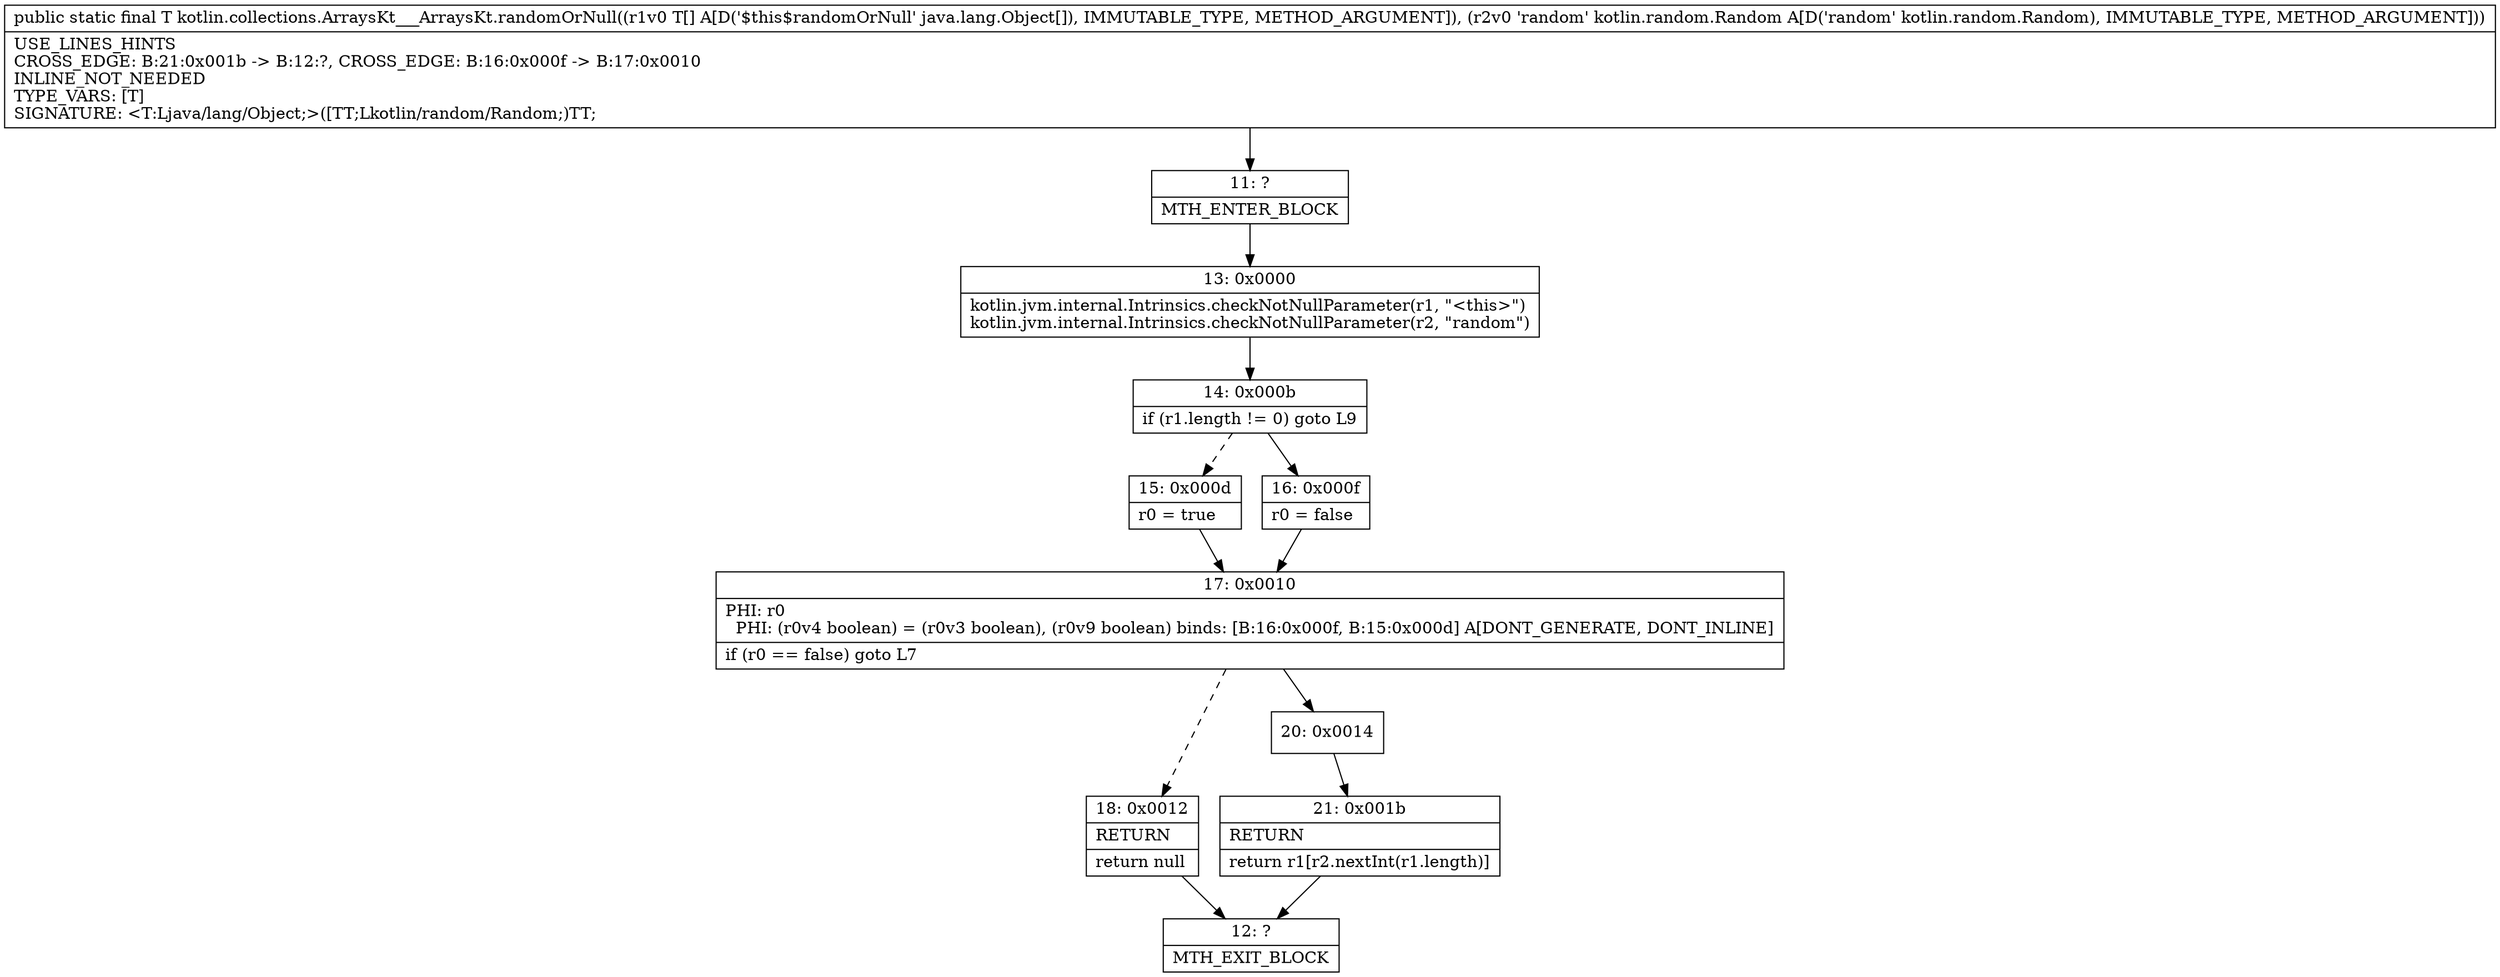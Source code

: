 digraph "CFG forkotlin.collections.ArraysKt___ArraysKt.randomOrNull([Ljava\/lang\/Object;Lkotlin\/random\/Random;)Ljava\/lang\/Object;" {
Node_11 [shape=record,label="{11\:\ ?|MTH_ENTER_BLOCK\l}"];
Node_13 [shape=record,label="{13\:\ 0x0000|kotlin.jvm.internal.Intrinsics.checkNotNullParameter(r1, \"\<this\>\")\lkotlin.jvm.internal.Intrinsics.checkNotNullParameter(r2, \"random\")\l}"];
Node_14 [shape=record,label="{14\:\ 0x000b|if (r1.length != 0) goto L9\l}"];
Node_15 [shape=record,label="{15\:\ 0x000d|r0 = true\l}"];
Node_17 [shape=record,label="{17\:\ 0x0010|PHI: r0 \l  PHI: (r0v4 boolean) = (r0v3 boolean), (r0v9 boolean) binds: [B:16:0x000f, B:15:0x000d] A[DONT_GENERATE, DONT_INLINE]\l|if (r0 == false) goto L7\l}"];
Node_18 [shape=record,label="{18\:\ 0x0012|RETURN\l|return null\l}"];
Node_12 [shape=record,label="{12\:\ ?|MTH_EXIT_BLOCK\l}"];
Node_20 [shape=record,label="{20\:\ 0x0014}"];
Node_21 [shape=record,label="{21\:\ 0x001b|RETURN\l|return r1[r2.nextInt(r1.length)]\l}"];
Node_16 [shape=record,label="{16\:\ 0x000f|r0 = false\l}"];
MethodNode[shape=record,label="{public static final T kotlin.collections.ArraysKt___ArraysKt.randomOrNull((r1v0 T[] A[D('$this$randomOrNull' java.lang.Object[]), IMMUTABLE_TYPE, METHOD_ARGUMENT]), (r2v0 'random' kotlin.random.Random A[D('random' kotlin.random.Random), IMMUTABLE_TYPE, METHOD_ARGUMENT]))  | USE_LINES_HINTS\lCROSS_EDGE: B:21:0x001b \-\> B:12:?, CROSS_EDGE: B:16:0x000f \-\> B:17:0x0010\lINLINE_NOT_NEEDED\lTYPE_VARS: [T]\lSIGNATURE: \<T:Ljava\/lang\/Object;\>([TT;Lkotlin\/random\/Random;)TT;\l}"];
MethodNode -> Node_11;Node_11 -> Node_13;
Node_13 -> Node_14;
Node_14 -> Node_15[style=dashed];
Node_14 -> Node_16;
Node_15 -> Node_17;
Node_17 -> Node_18[style=dashed];
Node_17 -> Node_20;
Node_18 -> Node_12;
Node_20 -> Node_21;
Node_21 -> Node_12;
Node_16 -> Node_17;
}

